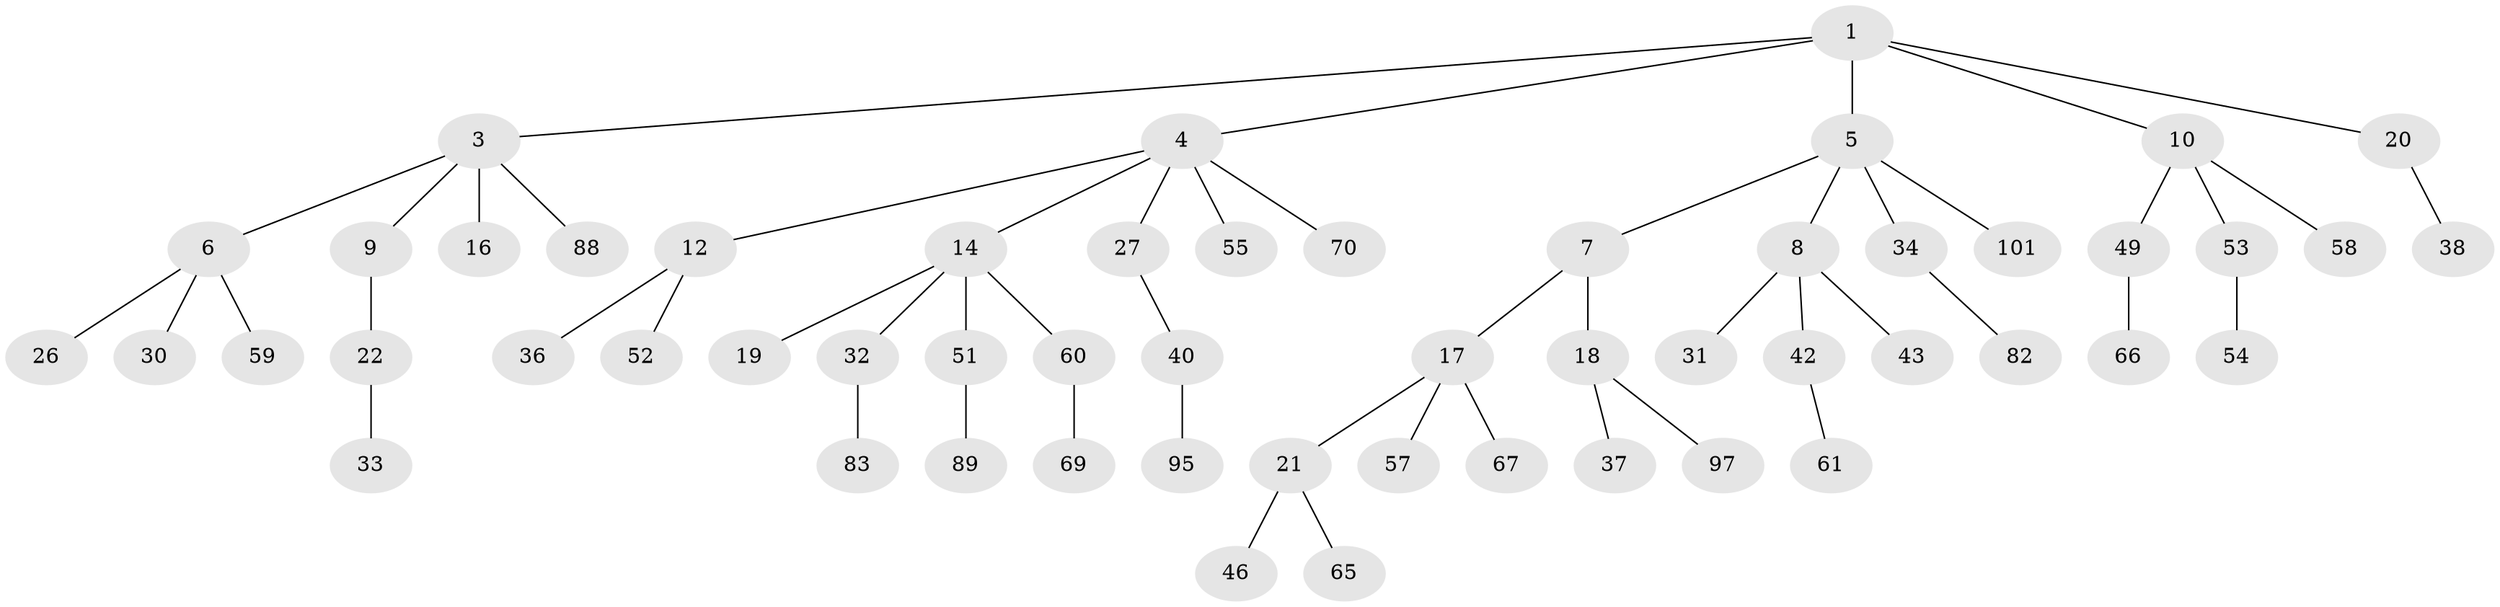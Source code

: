 // original degree distribution, {4: 0.06363636363636363, 3: 0.11818181818181818, 5: 0.02727272727272727, 6: 0.02727272727272727, 2: 0.24545454545454545, 1: 0.509090909090909, 8: 0.00909090909090909}
// Generated by graph-tools (version 1.1) at 2025/15/03/09/25 04:15:22]
// undirected, 55 vertices, 54 edges
graph export_dot {
graph [start="1"]
  node [color=gray90,style=filled];
  1 [super="+2"];
  3;
  4;
  5 [super="+15"];
  6;
  7 [super="+74+104+13"];
  8 [super="+11+98+23+24"];
  9;
  10 [super="+44+45+25"];
  12 [super="+73+56"];
  14 [super="+29+28+86+93+71"];
  16 [super="+35"];
  17;
  18;
  19;
  20;
  21;
  22;
  26 [super="+78+62"];
  27 [super="+109"];
  30;
  31;
  32;
  33;
  34;
  36 [super="+63"];
  37;
  38;
  40;
  42 [super="+48"];
  43 [super="+76+99+50"];
  46 [super="+47"];
  49;
  51;
  52;
  53;
  54 [super="+64+107"];
  55;
  57;
  58 [super="+79+77"];
  59;
  60;
  61;
  65;
  66;
  67 [super="+96+94"];
  69 [super="+72+85+87"];
  70;
  82;
  83;
  88;
  89;
  95;
  97;
  101;
  1 -- 3;
  1 -- 10;
  1 -- 20;
  1 -- 4;
  1 -- 5;
  3 -- 6;
  3 -- 9;
  3 -- 16;
  3 -- 88;
  4 -- 12;
  4 -- 14;
  4 -- 27;
  4 -- 55;
  4 -- 70;
  5 -- 7;
  5 -- 8;
  5 -- 34;
  5 -- 101;
  6 -- 26;
  6 -- 30;
  6 -- 59;
  7 -- 17;
  7 -- 18;
  8 -- 31;
  8 -- 42;
  8 -- 43;
  9 -- 22;
  10 -- 58;
  10 -- 49;
  10 -- 53;
  12 -- 36;
  12 -- 52;
  14 -- 19;
  14 -- 32;
  14 -- 60;
  14 -- 51;
  17 -- 21;
  17 -- 57;
  17 -- 67;
  18 -- 37;
  18 -- 97;
  20 -- 38;
  21 -- 46;
  21 -- 65;
  22 -- 33;
  27 -- 40;
  32 -- 83;
  34 -- 82;
  40 -- 95;
  42 -- 61;
  49 -- 66;
  51 -- 89;
  53 -- 54;
  60 -- 69;
}
